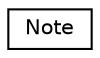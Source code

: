 digraph "Graphical Class Hierarchy"
{
 // LATEX_PDF_SIZE
  edge [fontname="Helvetica",fontsize="10",labelfontname="Helvetica",labelfontsize="10"];
  node [fontname="Helvetica",fontsize="10",shape=record];
  rankdir="LR";
  Node0 [label="Note",height=0.2,width=0.4,color="black", fillcolor="white", style="filled",URL="$classNote.html",tooltip="Sticky note."];
}

